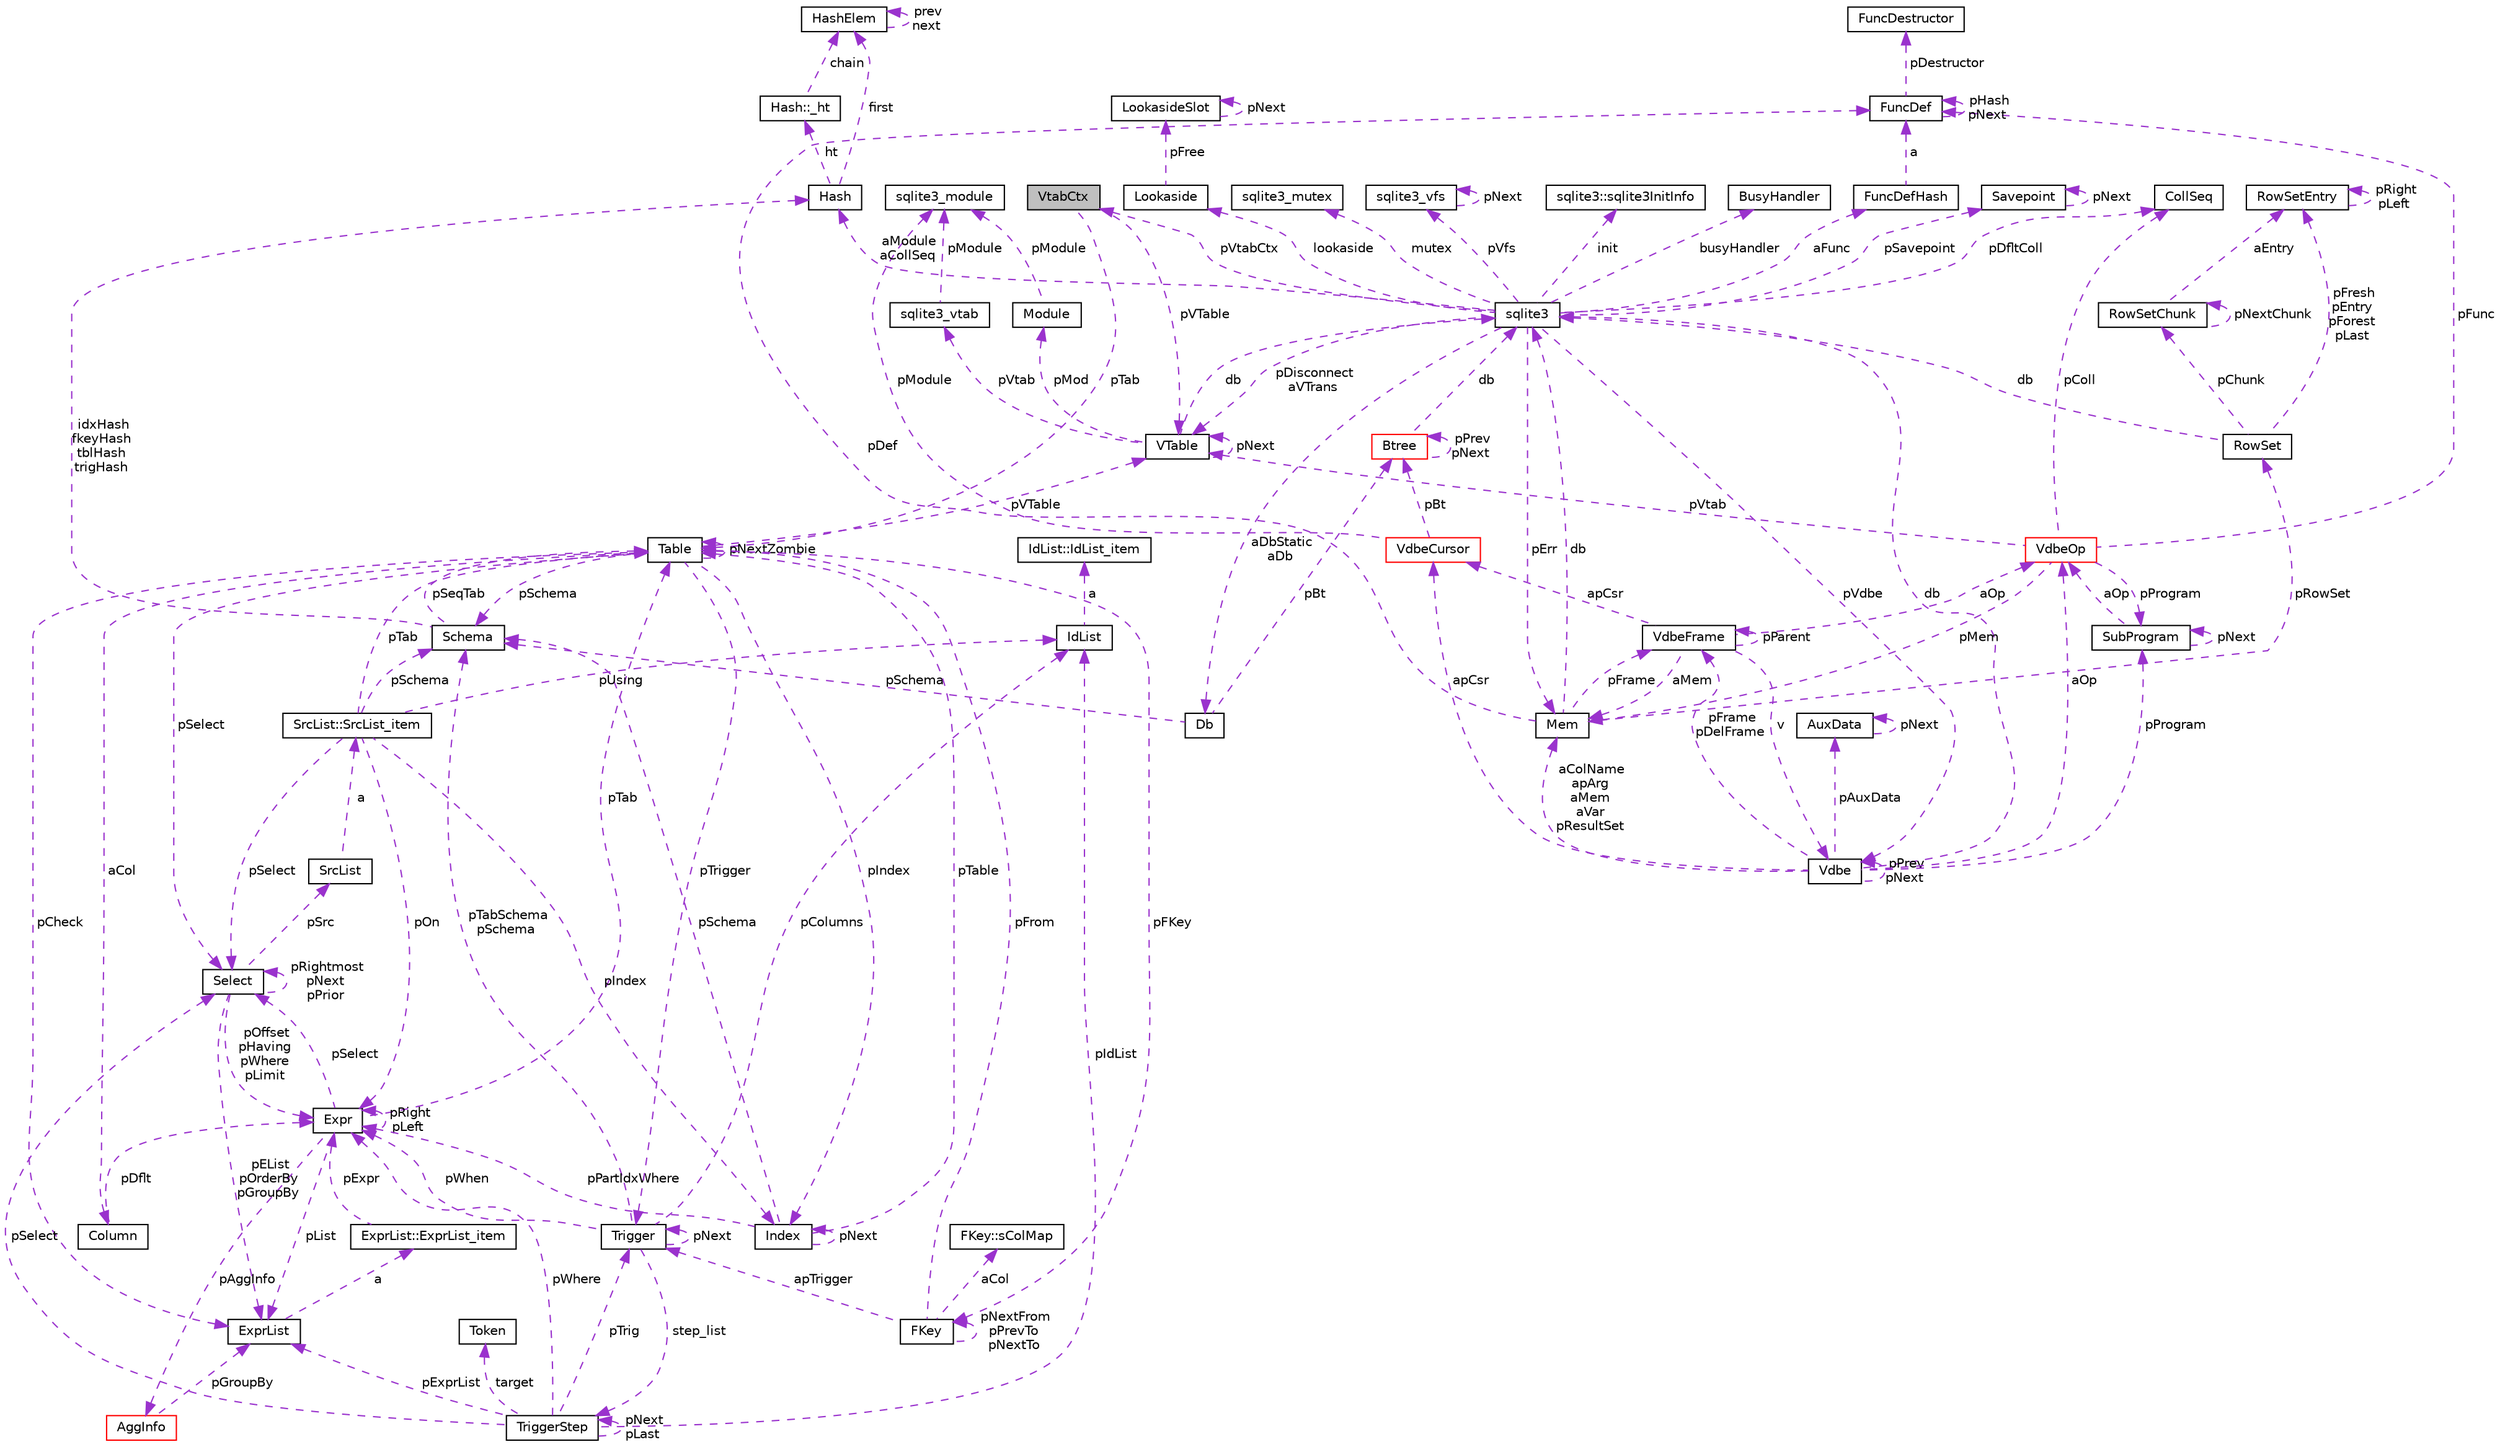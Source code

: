 digraph G
{
 // INTERACTIVE_SVG=YES
  edge [fontname="Helvetica",fontsize="10",labelfontname="Helvetica",labelfontsize="10"];
  node [fontname="Helvetica",fontsize="10",shape=record];
  Node1 [label="VtabCtx",height=0.2,width=0.4,color="black", fillcolor="grey75", style="filled" fontcolor="black"];
  Node2 -> Node1 [dir="back",color="darkorchid3",fontsize="10",style="dashed",label=" pVTable" ,fontname="Helvetica"];
  Node2 [label="VTable",height=0.2,width=0.4,color="black", fillcolor="white", style="filled",URL="$db/d7e/struct_v_table.html"];
  Node3 -> Node2 [dir="back",color="darkorchid3",fontsize="10",style="dashed",label=" db" ,fontname="Helvetica"];
  Node3 [label="sqlite3",height=0.2,width=0.4,color="black", fillcolor="white", style="filled",URL="$d9/dcd/structsqlite3.html"];
  Node4 -> Node3 [dir="back",color="darkorchid3",fontsize="10",style="dashed",label=" pErr" ,fontname="Helvetica"];
  Node4 [label="Mem",height=0.2,width=0.4,color="black", fillcolor="white", style="filled",URL="$df/d48/struct_mem.html"];
  Node3 -> Node4 [dir="back",color="darkorchid3",fontsize="10",style="dashed",label=" db" ,fontname="Helvetica"];
  Node5 -> Node4 [dir="back",color="darkorchid3",fontsize="10",style="dashed",label=" pFrame" ,fontname="Helvetica"];
  Node5 [label="VdbeFrame",height=0.2,width=0.4,color="black", fillcolor="white", style="filled",URL="$de/d74/struct_vdbe_frame.html"];
  Node4 -> Node5 [dir="back",color="darkorchid3",fontsize="10",style="dashed",label=" aMem" ,fontname="Helvetica"];
  Node6 -> Node5 [dir="back",color="darkorchid3",fontsize="10",style="dashed",label=" v" ,fontname="Helvetica"];
  Node6 [label="Vdbe",height=0.2,width=0.4,color="black", fillcolor="white", style="filled",URL="$db/df8/struct_vdbe.html"];
  Node6 -> Node6 [dir="back",color="darkorchid3",fontsize="10",style="dashed",label=" pPrev\npNext" ,fontname="Helvetica"];
  Node4 -> Node6 [dir="back",color="darkorchid3",fontsize="10",style="dashed",label=" aColName\napArg\naMem\naVar\npResultSet" ,fontname="Helvetica"];
  Node3 -> Node6 [dir="back",color="darkorchid3",fontsize="10",style="dashed",label=" db" ,fontname="Helvetica"];
  Node5 -> Node6 [dir="back",color="darkorchid3",fontsize="10",style="dashed",label=" pFrame\npDelFrame" ,fontname="Helvetica"];
  Node7 -> Node6 [dir="back",color="darkorchid3",fontsize="10",style="dashed",label=" pAuxData" ,fontname="Helvetica"];
  Node7 [label="AuxData",height=0.2,width=0.4,color="black", fillcolor="white", style="filled",URL="$d5/d59/struct_aux_data.html"];
  Node7 -> Node7 [dir="back",color="darkorchid3",fontsize="10",style="dashed",label=" pNext" ,fontname="Helvetica"];
  Node8 -> Node6 [dir="back",color="darkorchid3",fontsize="10",style="dashed",label=" pProgram" ,fontname="Helvetica"];
  Node8 [label="SubProgram",height=0.2,width=0.4,color="black", fillcolor="white", style="filled",URL="$d4/d16/struct_sub_program.html"];
  Node8 -> Node8 [dir="back",color="darkorchid3",fontsize="10",style="dashed",label=" pNext" ,fontname="Helvetica"];
  Node9 -> Node8 [dir="back",color="darkorchid3",fontsize="10",style="dashed",label=" aOp" ,fontname="Helvetica"];
  Node9 [label="VdbeOp",height=0.2,width=0.4,color="red", fillcolor="white", style="filled",URL="$d2/dd9/struct_vdbe_op.html"];
  Node4 -> Node9 [dir="back",color="darkorchid3",fontsize="10",style="dashed",label=" pMem" ,fontname="Helvetica"];
  Node10 -> Node9 [dir="back",color="darkorchid3",fontsize="10",style="dashed",label=" pColl" ,fontname="Helvetica"];
  Node10 [label="CollSeq",height=0.2,width=0.4,color="black", fillcolor="white", style="filled",URL="$d0/d7d/struct_coll_seq.html"];
  Node2 -> Node9 [dir="back",color="darkorchid3",fontsize="10",style="dashed",label=" pVtab" ,fontname="Helvetica"];
  Node8 -> Node9 [dir="back",color="darkorchid3",fontsize="10",style="dashed",label=" pProgram" ,fontname="Helvetica"];
  Node11 -> Node9 [dir="back",color="darkorchid3",fontsize="10",style="dashed",label=" pFunc" ,fontname="Helvetica"];
  Node11 [label="FuncDef",height=0.2,width=0.4,color="black", fillcolor="white", style="filled",URL="$df/d38/struct_func_def.html"];
  Node12 -> Node11 [dir="back",color="darkorchid3",fontsize="10",style="dashed",label=" pDestructor" ,fontname="Helvetica"];
  Node12 [label="FuncDestructor",height=0.2,width=0.4,color="black", fillcolor="white", style="filled",URL="$d5/da4/struct_func_destructor.html"];
  Node11 -> Node11 [dir="back",color="darkorchid3",fontsize="10",style="dashed",label=" pHash\npNext" ,fontname="Helvetica"];
  Node13 -> Node6 [dir="back",color="darkorchid3",fontsize="10",style="dashed",label=" apCsr" ,fontname="Helvetica"];
  Node13 [label="VdbeCursor",height=0.2,width=0.4,color="red", fillcolor="white", style="filled",URL="$d5/dd1/struct_vdbe_cursor.html"];
  Node14 -> Node13 [dir="back",color="darkorchid3",fontsize="10",style="dashed",label=" pModule" ,fontname="Helvetica"];
  Node14 [label="sqlite3_module",height=0.2,width=0.4,color="black", fillcolor="white", style="filled",URL="$dd/de4/structsqlite3__module.html"];
  Node15 -> Node13 [dir="back",color="darkorchid3",fontsize="10",style="dashed",label=" pBt" ,fontname="Helvetica"];
  Node15 [label="Btree",height=0.2,width=0.4,color="red", fillcolor="white", style="filled",URL="$d9/d90/struct_btree.html"];
  Node3 -> Node15 [dir="back",color="darkorchid3",fontsize="10",style="dashed",label=" db" ,fontname="Helvetica"];
  Node15 -> Node15 [dir="back",color="darkorchid3",fontsize="10",style="dashed",label=" pPrev\npNext" ,fontname="Helvetica"];
  Node9 -> Node6 [dir="back",color="darkorchid3",fontsize="10",style="dashed",label=" aOp" ,fontname="Helvetica"];
  Node5 -> Node5 [dir="back",color="darkorchid3",fontsize="10",style="dashed",label=" pParent" ,fontname="Helvetica"];
  Node13 -> Node5 [dir="back",color="darkorchid3",fontsize="10",style="dashed",label=" apCsr" ,fontname="Helvetica"];
  Node9 -> Node5 [dir="back",color="darkorchid3",fontsize="10",style="dashed",label=" aOp" ,fontname="Helvetica"];
  Node16 -> Node4 [dir="back",color="darkorchid3",fontsize="10",style="dashed",label=" pRowSet" ,fontname="Helvetica"];
  Node16 [label="RowSet",height=0.2,width=0.4,color="black", fillcolor="white", style="filled",URL="$d5/d67/struct_row_set.html"];
  Node3 -> Node16 [dir="back",color="darkorchid3",fontsize="10",style="dashed",label=" db" ,fontname="Helvetica"];
  Node17 -> Node16 [dir="back",color="darkorchid3",fontsize="10",style="dashed",label=" pChunk" ,fontname="Helvetica"];
  Node17 [label="RowSetChunk",height=0.2,width=0.4,color="black", fillcolor="white", style="filled",URL="$d0/dd7/struct_row_set_chunk.html"];
  Node17 -> Node17 [dir="back",color="darkorchid3",fontsize="10",style="dashed",label=" pNextChunk" ,fontname="Helvetica"];
  Node18 -> Node17 [dir="back",color="darkorchid3",fontsize="10",style="dashed",label=" aEntry" ,fontname="Helvetica"];
  Node18 [label="RowSetEntry",height=0.2,width=0.4,color="black", fillcolor="white", style="filled",URL="$da/d66/struct_row_set_entry.html"];
  Node18 -> Node18 [dir="back",color="darkorchid3",fontsize="10",style="dashed",label=" pRight\npLeft" ,fontname="Helvetica"];
  Node18 -> Node16 [dir="back",color="darkorchid3",fontsize="10",style="dashed",label=" pFresh\npEntry\npForest\npLast" ,fontname="Helvetica"];
  Node11 -> Node4 [dir="back",color="darkorchid3",fontsize="10",style="dashed",label=" pDef" ,fontname="Helvetica"];
  Node6 -> Node3 [dir="back",color="darkorchid3",fontsize="10",style="dashed",label=" pVdbe" ,fontname="Helvetica"];
  Node19 -> Node3 [dir="back",color="darkorchid3",fontsize="10",style="dashed",label=" pSavepoint" ,fontname="Helvetica"];
  Node19 [label="Savepoint",height=0.2,width=0.4,color="black", fillcolor="white", style="filled",URL="$db/dde/struct_savepoint.html"];
  Node19 -> Node19 [dir="back",color="darkorchid3",fontsize="10",style="dashed",label=" pNext" ,fontname="Helvetica"];
  Node20 -> Node3 [dir="back",color="darkorchid3",fontsize="10",style="dashed",label=" aFunc" ,fontname="Helvetica"];
  Node20 [label="FuncDefHash",height=0.2,width=0.4,color="black", fillcolor="white", style="filled",URL="$db/dfc/struct_func_def_hash.html"];
  Node11 -> Node20 [dir="back",color="darkorchid3",fontsize="10",style="dashed",label=" a" ,fontname="Helvetica"];
  Node21 -> Node3 [dir="back",color="darkorchid3",fontsize="10",style="dashed",label=" lookaside" ,fontname="Helvetica"];
  Node21 [label="Lookaside",height=0.2,width=0.4,color="black", fillcolor="white", style="filled",URL="$d4/d8a/struct_lookaside.html"];
  Node22 -> Node21 [dir="back",color="darkorchid3",fontsize="10",style="dashed",label=" pFree" ,fontname="Helvetica"];
  Node22 [label="LookasideSlot",height=0.2,width=0.4,color="black", fillcolor="white", style="filled",URL="$dd/d17/struct_lookaside_slot.html"];
  Node22 -> Node22 [dir="back",color="darkorchid3",fontsize="10",style="dashed",label=" pNext" ,fontname="Helvetica"];
  Node23 -> Node3 [dir="back",color="darkorchid3",fontsize="10",style="dashed",label=" mutex" ,fontname="Helvetica"];
  Node23 [label="sqlite3_mutex",height=0.2,width=0.4,color="black", fillcolor="white", style="filled",URL="$d5/d3c/structsqlite3__mutex.html"];
  Node24 -> Node3 [dir="back",color="darkorchid3",fontsize="10",style="dashed",label=" pVfs" ,fontname="Helvetica"];
  Node24 [label="sqlite3_vfs",height=0.2,width=0.4,color="black", fillcolor="white", style="filled",URL="$d3/d36/structsqlite3__vfs.html"];
  Node24 -> Node24 [dir="back",color="darkorchid3",fontsize="10",style="dashed",label=" pNext" ,fontname="Helvetica"];
  Node25 -> Node3 [dir="back",color="darkorchid3",fontsize="10",style="dashed",label=" init" ,fontname="Helvetica"];
  Node25 [label="sqlite3::sqlite3InitInfo",height=0.2,width=0.4,color="black", fillcolor="white", style="filled",URL="$d7/d84/structsqlite3_1_1sqlite3_init_info.html"];
  Node26 -> Node3 [dir="back",color="darkorchid3",fontsize="10",style="dashed",label=" busyHandler" ,fontname="Helvetica"];
  Node26 [label="BusyHandler",height=0.2,width=0.4,color="black", fillcolor="white", style="filled",URL="$d4/d89/struct_busy_handler.html"];
  Node1 -> Node3 [dir="back",color="darkorchid3",fontsize="10",style="dashed",label=" pVtabCtx" ,fontname="Helvetica"];
  Node10 -> Node3 [dir="back",color="darkorchid3",fontsize="10",style="dashed",label=" pDfltColl" ,fontname="Helvetica"];
  Node2 -> Node3 [dir="back",color="darkorchid3",fontsize="10",style="dashed",label=" pDisconnect\naVTrans" ,fontname="Helvetica"];
  Node27 -> Node3 [dir="back",color="darkorchid3",fontsize="10",style="dashed",label=" aDbStatic\naDb" ,fontname="Helvetica"];
  Node27 [label="Db",height=0.2,width=0.4,color="black", fillcolor="white", style="filled",URL="$db/dd1/struct_db.html"];
  Node28 -> Node27 [dir="back",color="darkorchid3",fontsize="10",style="dashed",label=" pSchema" ,fontname="Helvetica"];
  Node28 [label="Schema",height=0.2,width=0.4,color="black", fillcolor="white", style="filled",URL="$df/d15/struct_schema.html"];
  Node29 -> Node28 [dir="back",color="darkorchid3",fontsize="10",style="dashed",label=" pSeqTab" ,fontname="Helvetica"];
  Node29 [label="Table",height=0.2,width=0.4,color="black", fillcolor="white", style="filled",URL="$d5/d0d/struct_table.html"];
  Node28 -> Node29 [dir="back",color="darkorchid3",fontsize="10",style="dashed",label=" pSchema" ,fontname="Helvetica"];
  Node30 -> Node29 [dir="back",color="darkorchid3",fontsize="10",style="dashed",label=" aCol" ,fontname="Helvetica"];
  Node30 [label="Column",height=0.2,width=0.4,color="black", fillcolor="white", style="filled",URL="$d0/d14/struct_column.html"];
  Node31 -> Node30 [dir="back",color="darkorchid3",fontsize="10",style="dashed",label=" pDflt" ,fontname="Helvetica"];
  Node31 [label="Expr",height=0.2,width=0.4,color="black", fillcolor="white", style="filled",URL="$d1/dbc/struct_expr.html"];
  Node32 -> Node31 [dir="back",color="darkorchid3",fontsize="10",style="dashed",label=" pAggInfo" ,fontname="Helvetica"];
  Node32 [label="AggInfo",height=0.2,width=0.4,color="red", fillcolor="white", style="filled",URL="$d6/d85/struct_agg_info.html"];
  Node33 -> Node32 [dir="back",color="darkorchid3",fontsize="10",style="dashed",label=" pGroupBy" ,fontname="Helvetica"];
  Node33 [label="ExprList",height=0.2,width=0.4,color="black", fillcolor="white", style="filled",URL="$de/d20/struct_expr_list.html"];
  Node34 -> Node33 [dir="back",color="darkorchid3",fontsize="10",style="dashed",label=" a" ,fontname="Helvetica"];
  Node34 [label="ExprList::ExprList_item",height=0.2,width=0.4,color="black", fillcolor="white", style="filled",URL="$d8/d73/struct_expr_list_1_1_expr_list__item.html"];
  Node31 -> Node34 [dir="back",color="darkorchid3",fontsize="10",style="dashed",label=" pExpr" ,fontname="Helvetica"];
  Node31 -> Node31 [dir="back",color="darkorchid3",fontsize="10",style="dashed",label=" pRight\npLeft" ,fontname="Helvetica"];
  Node29 -> Node31 [dir="back",color="darkorchid3",fontsize="10",style="dashed",label=" pTab" ,fontname="Helvetica"];
  Node35 -> Node31 [dir="back",color="darkorchid3",fontsize="10",style="dashed",label=" pSelect" ,fontname="Helvetica"];
  Node35 [label="Select",height=0.2,width=0.4,color="black", fillcolor="white", style="filled",URL="$d2/d1c/struct_select.html"];
  Node31 -> Node35 [dir="back",color="darkorchid3",fontsize="10",style="dashed",label=" pOffset\npHaving\npWhere\npLimit" ,fontname="Helvetica"];
  Node35 -> Node35 [dir="back",color="darkorchid3",fontsize="10",style="dashed",label=" pRightmost\npNext\npPrior" ,fontname="Helvetica"];
  Node36 -> Node35 [dir="back",color="darkorchid3",fontsize="10",style="dashed",label=" pSrc" ,fontname="Helvetica"];
  Node36 [label="SrcList",height=0.2,width=0.4,color="black", fillcolor="white", style="filled",URL="$dc/dc1/struct_src_list.html"];
  Node37 -> Node36 [dir="back",color="darkorchid3",fontsize="10",style="dashed",label=" a" ,fontname="Helvetica"];
  Node37 [label="SrcList::SrcList_item",height=0.2,width=0.4,color="black", fillcolor="white", style="filled",URL="$d4/dc2/struct_src_list_1_1_src_list__item.html"];
  Node28 -> Node37 [dir="back",color="darkorchid3",fontsize="10",style="dashed",label=" pSchema" ,fontname="Helvetica"];
  Node31 -> Node37 [dir="back",color="darkorchid3",fontsize="10",style="dashed",label=" pOn" ,fontname="Helvetica"];
  Node38 -> Node37 [dir="back",color="darkorchid3",fontsize="10",style="dashed",label=" pUsing" ,fontname="Helvetica"];
  Node38 [label="IdList",height=0.2,width=0.4,color="black", fillcolor="white", style="filled",URL="$d6/d05/struct_id_list.html"];
  Node39 -> Node38 [dir="back",color="darkorchid3",fontsize="10",style="dashed",label=" a" ,fontname="Helvetica"];
  Node39 [label="IdList::IdList_item",height=0.2,width=0.4,color="black", fillcolor="white", style="filled",URL="$d2/d66/struct_id_list_1_1_id_list__item.html"];
  Node29 -> Node37 [dir="back",color="darkorchid3",fontsize="10",style="dashed",label=" pTab" ,fontname="Helvetica"];
  Node35 -> Node37 [dir="back",color="darkorchid3",fontsize="10",style="dashed",label=" pSelect" ,fontname="Helvetica"];
  Node40 -> Node37 [dir="back",color="darkorchid3",fontsize="10",style="dashed",label=" pIndex" ,fontname="Helvetica"];
  Node40 [label="Index",height=0.2,width=0.4,color="black", fillcolor="white", style="filled",URL="$dc/d6f/struct_index.html"];
  Node28 -> Node40 [dir="back",color="darkorchid3",fontsize="10",style="dashed",label=" pSchema" ,fontname="Helvetica"];
  Node31 -> Node40 [dir="back",color="darkorchid3",fontsize="10",style="dashed",label=" pPartIdxWhere" ,fontname="Helvetica"];
  Node29 -> Node40 [dir="back",color="darkorchid3",fontsize="10",style="dashed",label=" pTable" ,fontname="Helvetica"];
  Node40 -> Node40 [dir="back",color="darkorchid3",fontsize="10",style="dashed",label=" pNext" ,fontname="Helvetica"];
  Node33 -> Node35 [dir="back",color="darkorchid3",fontsize="10",style="dashed",label=" pEList\npOrderBy\npGroupBy" ,fontname="Helvetica"];
  Node33 -> Node31 [dir="back",color="darkorchid3",fontsize="10",style="dashed",label=" pList" ,fontname="Helvetica"];
  Node41 -> Node29 [dir="back",color="darkorchid3",fontsize="10",style="dashed",label=" pFKey" ,fontname="Helvetica"];
  Node41 [label="FKey",height=0.2,width=0.4,color="black", fillcolor="white", style="filled",URL="$d0/dbd/struct_f_key.html"];
  Node42 -> Node41 [dir="back",color="darkorchid3",fontsize="10",style="dashed",label=" aCol" ,fontname="Helvetica"];
  Node42 [label="FKey::sColMap",height=0.2,width=0.4,color="black", fillcolor="white", style="filled",URL="$d9/dce/struct_f_key_1_1s_col_map.html"];
  Node41 -> Node41 [dir="back",color="darkorchid3",fontsize="10",style="dashed",label=" pNextFrom\npPrevTo\npNextTo" ,fontname="Helvetica"];
  Node29 -> Node41 [dir="back",color="darkorchid3",fontsize="10",style="dashed",label=" pFrom" ,fontname="Helvetica"];
  Node43 -> Node41 [dir="back",color="darkorchid3",fontsize="10",style="dashed",label=" apTrigger" ,fontname="Helvetica"];
  Node43 [label="Trigger",height=0.2,width=0.4,color="black", fillcolor="white", style="filled",URL="$d1/dd9/struct_trigger.html"];
  Node44 -> Node43 [dir="back",color="darkorchid3",fontsize="10",style="dashed",label=" step_list" ,fontname="Helvetica"];
  Node44 [label="TriggerStep",height=0.2,width=0.4,color="black", fillcolor="white", style="filled",URL="$d6/d6c/struct_trigger_step.html"];
  Node44 -> Node44 [dir="back",color="darkorchid3",fontsize="10",style="dashed",label=" pNext\npLast" ,fontname="Helvetica"];
  Node31 -> Node44 [dir="back",color="darkorchid3",fontsize="10",style="dashed",label=" pWhere" ,fontname="Helvetica"];
  Node45 -> Node44 [dir="back",color="darkorchid3",fontsize="10",style="dashed",label=" target" ,fontname="Helvetica"];
  Node45 [label="Token",height=0.2,width=0.4,color="black", fillcolor="white", style="filled",URL="$d9/d27/struct_token.html"];
  Node38 -> Node44 [dir="back",color="darkorchid3",fontsize="10",style="dashed",label=" pIdList" ,fontname="Helvetica"];
  Node35 -> Node44 [dir="back",color="darkorchid3",fontsize="10",style="dashed",label=" pSelect" ,fontname="Helvetica"];
  Node43 -> Node44 [dir="back",color="darkorchid3",fontsize="10",style="dashed",label=" pTrig" ,fontname="Helvetica"];
  Node33 -> Node44 [dir="back",color="darkorchid3",fontsize="10",style="dashed",label=" pExprList" ,fontname="Helvetica"];
  Node28 -> Node43 [dir="back",color="darkorchid3",fontsize="10",style="dashed",label=" pTabSchema\npSchema" ,fontname="Helvetica"];
  Node31 -> Node43 [dir="back",color="darkorchid3",fontsize="10",style="dashed",label=" pWhen" ,fontname="Helvetica"];
  Node38 -> Node43 [dir="back",color="darkorchid3",fontsize="10",style="dashed",label=" pColumns" ,fontname="Helvetica"];
  Node43 -> Node43 [dir="back",color="darkorchid3",fontsize="10",style="dashed",label=" pNext" ,fontname="Helvetica"];
  Node2 -> Node29 [dir="back",color="darkorchid3",fontsize="10",style="dashed",label=" pVTable" ,fontname="Helvetica"];
  Node29 -> Node29 [dir="back",color="darkorchid3",fontsize="10",style="dashed",label=" pNextZombie" ,fontname="Helvetica"];
  Node43 -> Node29 [dir="back",color="darkorchid3",fontsize="10",style="dashed",label=" pTrigger" ,fontname="Helvetica"];
  Node35 -> Node29 [dir="back",color="darkorchid3",fontsize="10",style="dashed",label=" pSelect" ,fontname="Helvetica"];
  Node33 -> Node29 [dir="back",color="darkorchid3",fontsize="10",style="dashed",label=" pCheck" ,fontname="Helvetica"];
  Node40 -> Node29 [dir="back",color="darkorchid3",fontsize="10",style="dashed",label=" pIndex" ,fontname="Helvetica"];
  Node46 -> Node28 [dir="back",color="darkorchid3",fontsize="10",style="dashed",label=" idxHash\nfkeyHash\ntblHash\ntrigHash" ,fontname="Helvetica"];
  Node46 [label="Hash",height=0.2,width=0.4,color="black", fillcolor="white", style="filled",URL="$d2/d7a/struct_hash.html"];
  Node47 -> Node46 [dir="back",color="darkorchid3",fontsize="10",style="dashed",label=" ht" ,fontname="Helvetica"];
  Node47 [label="Hash::_ht",height=0.2,width=0.4,color="black", fillcolor="white", style="filled",URL="$dd/d00/struct_hash_1_1__ht.html"];
  Node48 -> Node47 [dir="back",color="darkorchid3",fontsize="10",style="dashed",label=" chain" ,fontname="Helvetica"];
  Node48 [label="HashElem",height=0.2,width=0.4,color="black", fillcolor="white", style="filled",URL="$df/d01/struct_hash_elem.html"];
  Node48 -> Node48 [dir="back",color="darkorchid3",fontsize="10",style="dashed",label=" prev\nnext" ,fontname="Helvetica"];
  Node48 -> Node46 [dir="back",color="darkorchid3",fontsize="10",style="dashed",label=" first" ,fontname="Helvetica"];
  Node15 -> Node27 [dir="back",color="darkorchid3",fontsize="10",style="dashed",label=" pBt" ,fontname="Helvetica"];
  Node46 -> Node3 [dir="back",color="darkorchid3",fontsize="10",style="dashed",label=" aModule\naCollSeq" ,fontname="Helvetica"];
  Node2 -> Node2 [dir="back",color="darkorchid3",fontsize="10",style="dashed",label=" pNext" ,fontname="Helvetica"];
  Node49 -> Node2 [dir="back",color="darkorchid3",fontsize="10",style="dashed",label=" pMod" ,fontname="Helvetica"];
  Node49 [label="Module",height=0.2,width=0.4,color="black", fillcolor="white", style="filled",URL="$d0/d3b/struct_module.html"];
  Node14 -> Node49 [dir="back",color="darkorchid3",fontsize="10",style="dashed",label=" pModule" ,fontname="Helvetica"];
  Node50 -> Node2 [dir="back",color="darkorchid3",fontsize="10",style="dashed",label=" pVtab" ,fontname="Helvetica"];
  Node50 [label="sqlite3_vtab",height=0.2,width=0.4,color="black", fillcolor="white", style="filled",URL="$d3/d12/structsqlite3__vtab.html"];
  Node14 -> Node50 [dir="back",color="darkorchid3",fontsize="10",style="dashed",label=" pModule" ,fontname="Helvetica"];
  Node29 -> Node1 [dir="back",color="darkorchid3",fontsize="10",style="dashed",label=" pTab" ,fontname="Helvetica"];
}
